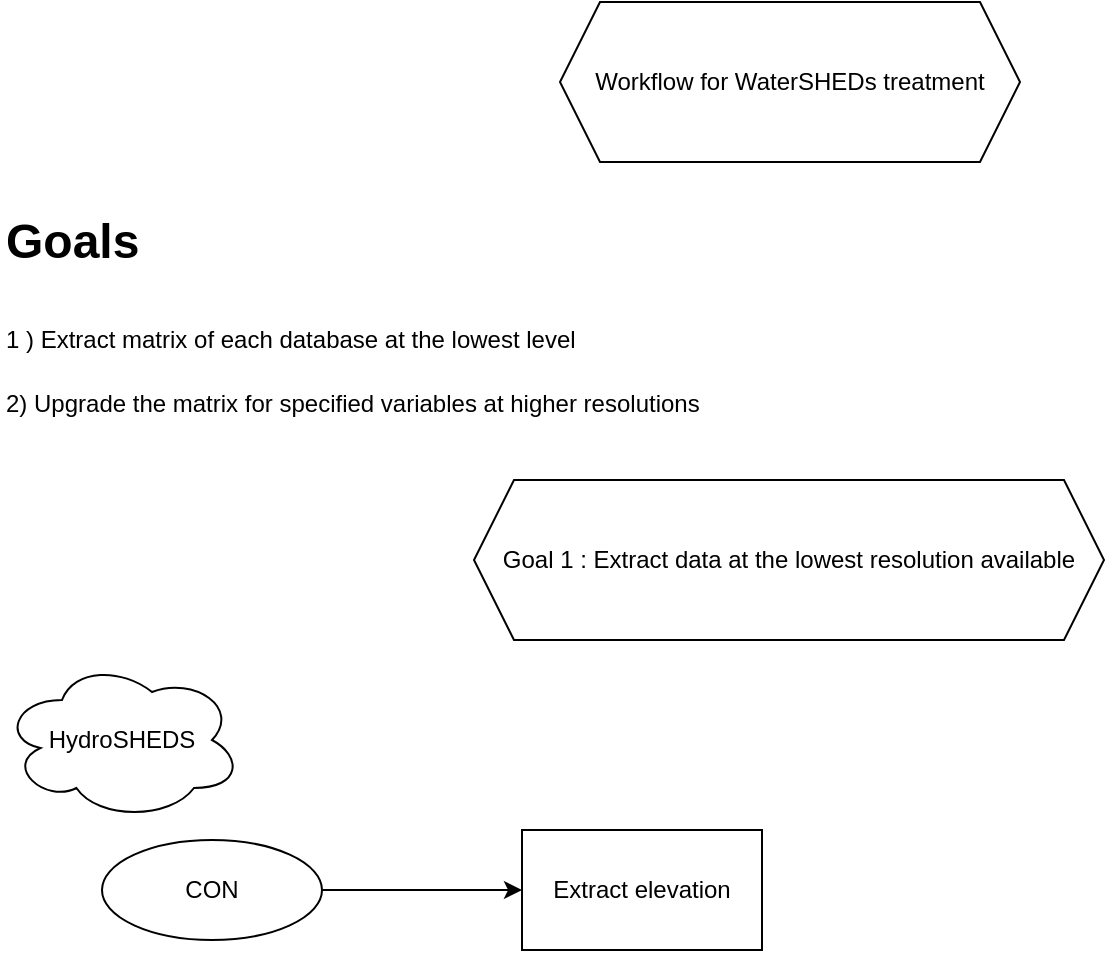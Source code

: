<mxfile version="27.1.6">
  <diagram name="Page-1" id="_m5b2vXJE67MiZUAcYNU">
    <mxGraphModel dx="1017" dy="1642" grid="1" gridSize="10" guides="1" tooltips="1" connect="1" arrows="1" fold="1" page="1" pageScale="1" pageWidth="827" pageHeight="1169" math="0" shadow="0">
      <root>
        <mxCell id="0" />
        <mxCell id="1" parent="0" />
        <mxCell id="U7EKYaoH1QaVwLvWLWPq-1" value="Workflow for WaterSHEDs treatment" style="shape=hexagon;perimeter=hexagonPerimeter2;whiteSpace=wrap;html=1;fixedSize=1;" vertex="1" parent="1">
          <mxGeometry x="299" y="-1169" width="230" height="80" as="geometry" />
        </mxCell>
        <mxCell id="U7EKYaoH1QaVwLvWLWPq-6" value="&lt;h1 style=&quot;margin-top: 0px;&quot;&gt;&lt;span style=&quot;background-color: transparent; color: light-dark(rgb(0, 0, 0), rgb(255, 255, 255));&quot;&gt;Goals&lt;/span&gt;&lt;/h1&gt;&lt;h1 style=&quot;margin-top: 0px;&quot;&gt;&lt;span style=&quot;font-size: 12px; font-weight: 400; text-align: center; text-wrap-mode: nowrap;&quot;&gt;1 ) Extract matrix of each database at the lowest level&lt;/span&gt;&lt;div style=&quot;font-size: 12px; font-weight: 400; text-align: center; text-wrap-mode: nowrap;&quot;&gt;&lt;br&gt;&lt;/div&gt;&lt;div style=&quot;font-size: 12px; font-weight: 400; text-align: center; text-wrap-mode: nowrap;&quot;&gt;2) Upgrade the matrix for specified variables at higher resolutions&lt;/div&gt;&lt;/h1&gt;" style="text;html=1;whiteSpace=wrap;overflow=hidden;rounded=0;" vertex="1" parent="1">
          <mxGeometry x="20" y="-1070" width="370" height="120" as="geometry" />
        </mxCell>
        <mxCell id="U7EKYaoH1QaVwLvWLWPq-8" value="Goal 1 : Extract data at the lowest resolution available" style="shape=hexagon;perimeter=hexagonPerimeter2;whiteSpace=wrap;html=1;fixedSize=1;" vertex="1" parent="1">
          <mxGeometry x="256" y="-930" width="315" height="80" as="geometry" />
        </mxCell>
        <mxCell id="U7EKYaoH1QaVwLvWLWPq-9" value="Extract elevation" style="rounded=0;whiteSpace=wrap;html=1;" vertex="1" parent="1">
          <mxGeometry x="280" y="-755" width="120" height="60" as="geometry" />
        </mxCell>
        <mxCell id="U7EKYaoH1QaVwLvWLWPq-11" value="HydroSHEDS" style="ellipse;shape=cloud;whiteSpace=wrap;html=1;" vertex="1" parent="1">
          <mxGeometry x="20" y="-840" width="120" height="80" as="geometry" />
        </mxCell>
        <mxCell id="U7EKYaoH1QaVwLvWLWPq-13" value="" style="edgeStyle=orthogonalEdgeStyle;rounded=0;orthogonalLoop=1;jettySize=auto;html=1;" edge="1" parent="1" source="U7EKYaoH1QaVwLvWLWPq-12" target="U7EKYaoH1QaVwLvWLWPq-9">
          <mxGeometry relative="1" as="geometry" />
        </mxCell>
        <mxCell id="U7EKYaoH1QaVwLvWLWPq-12" value="CON" style="ellipse;whiteSpace=wrap;html=1;" vertex="1" parent="1">
          <mxGeometry x="70" y="-750" width="110" height="50" as="geometry" />
        </mxCell>
      </root>
    </mxGraphModel>
  </diagram>
</mxfile>
